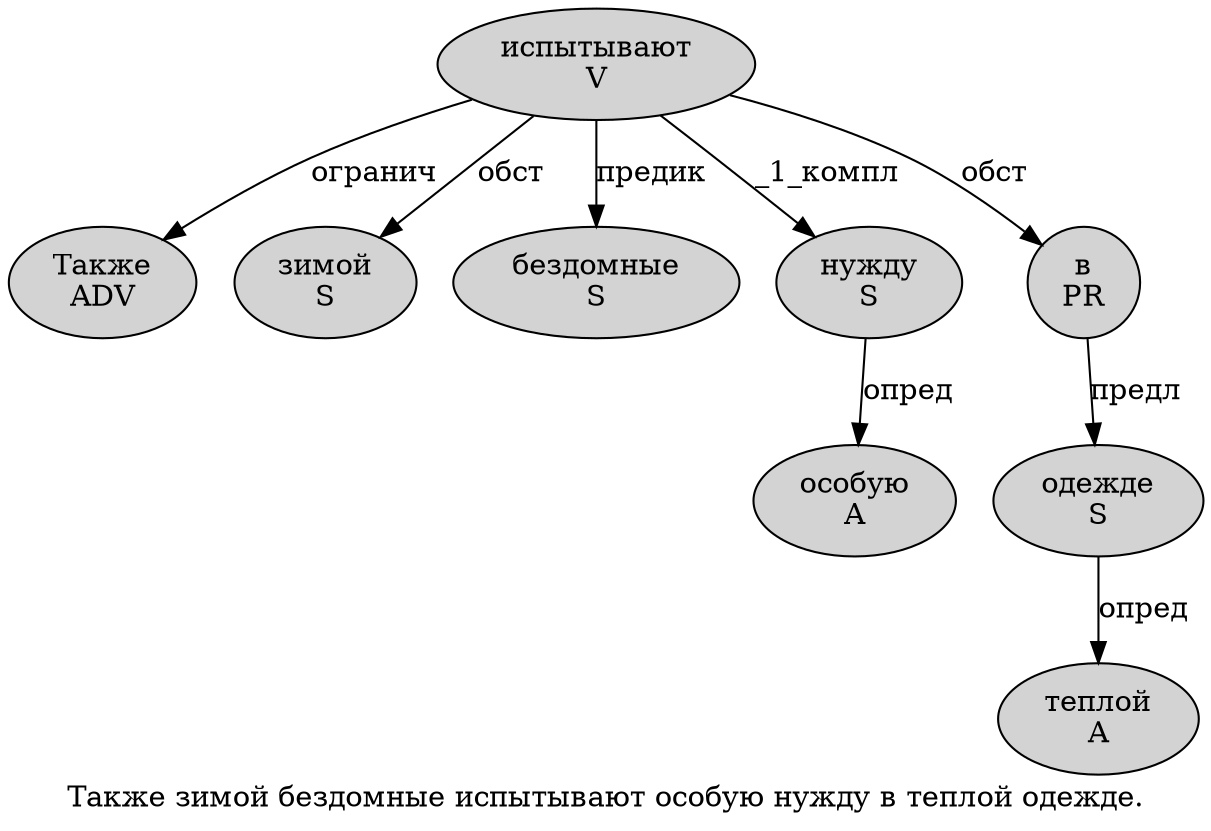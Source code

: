 digraph SENTENCE_1315 {
	graph [label="Также зимой бездомные испытывают особую нужду в теплой одежде."]
	node [style=filled]
		0 [label="Также
ADV" color="" fillcolor=lightgray penwidth=1 shape=ellipse]
		1 [label="зимой
S" color="" fillcolor=lightgray penwidth=1 shape=ellipse]
		2 [label="бездомные
S" color="" fillcolor=lightgray penwidth=1 shape=ellipse]
		3 [label="испытывают
V" color="" fillcolor=lightgray penwidth=1 shape=ellipse]
		4 [label="особую
A" color="" fillcolor=lightgray penwidth=1 shape=ellipse]
		5 [label="нужду
S" color="" fillcolor=lightgray penwidth=1 shape=ellipse]
		6 [label="в
PR" color="" fillcolor=lightgray penwidth=1 shape=ellipse]
		7 [label="теплой
A" color="" fillcolor=lightgray penwidth=1 shape=ellipse]
		8 [label="одежде
S" color="" fillcolor=lightgray penwidth=1 shape=ellipse]
			3 -> 0 [label="огранич"]
			3 -> 1 [label="обст"]
			3 -> 2 [label="предик"]
			3 -> 5 [label="_1_компл"]
			3 -> 6 [label="обст"]
			5 -> 4 [label="опред"]
			6 -> 8 [label="предл"]
			8 -> 7 [label="опред"]
}